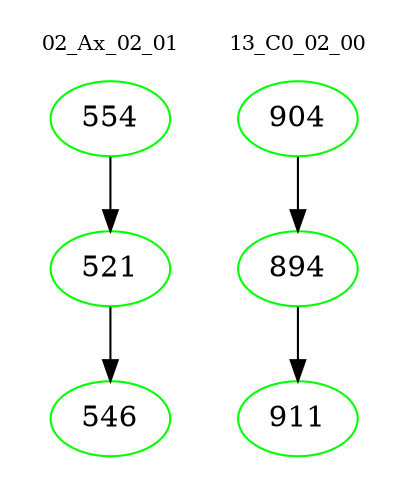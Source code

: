 digraph{
subgraph cluster_0 {
color = white
label = "02_Ax_02_01";
fontsize=10;
T0_554 [label="554", color="green"]
T0_554 -> T0_521 [color="black"]
T0_521 [label="521", color="green"]
T0_521 -> T0_546 [color="black"]
T0_546 [label="546", color="green"]
}
subgraph cluster_1 {
color = white
label = "13_C0_02_00";
fontsize=10;
T1_904 [label="904", color="green"]
T1_904 -> T1_894 [color="black"]
T1_894 [label="894", color="green"]
T1_894 -> T1_911 [color="black"]
T1_911 [label="911", color="green"]
}
}
